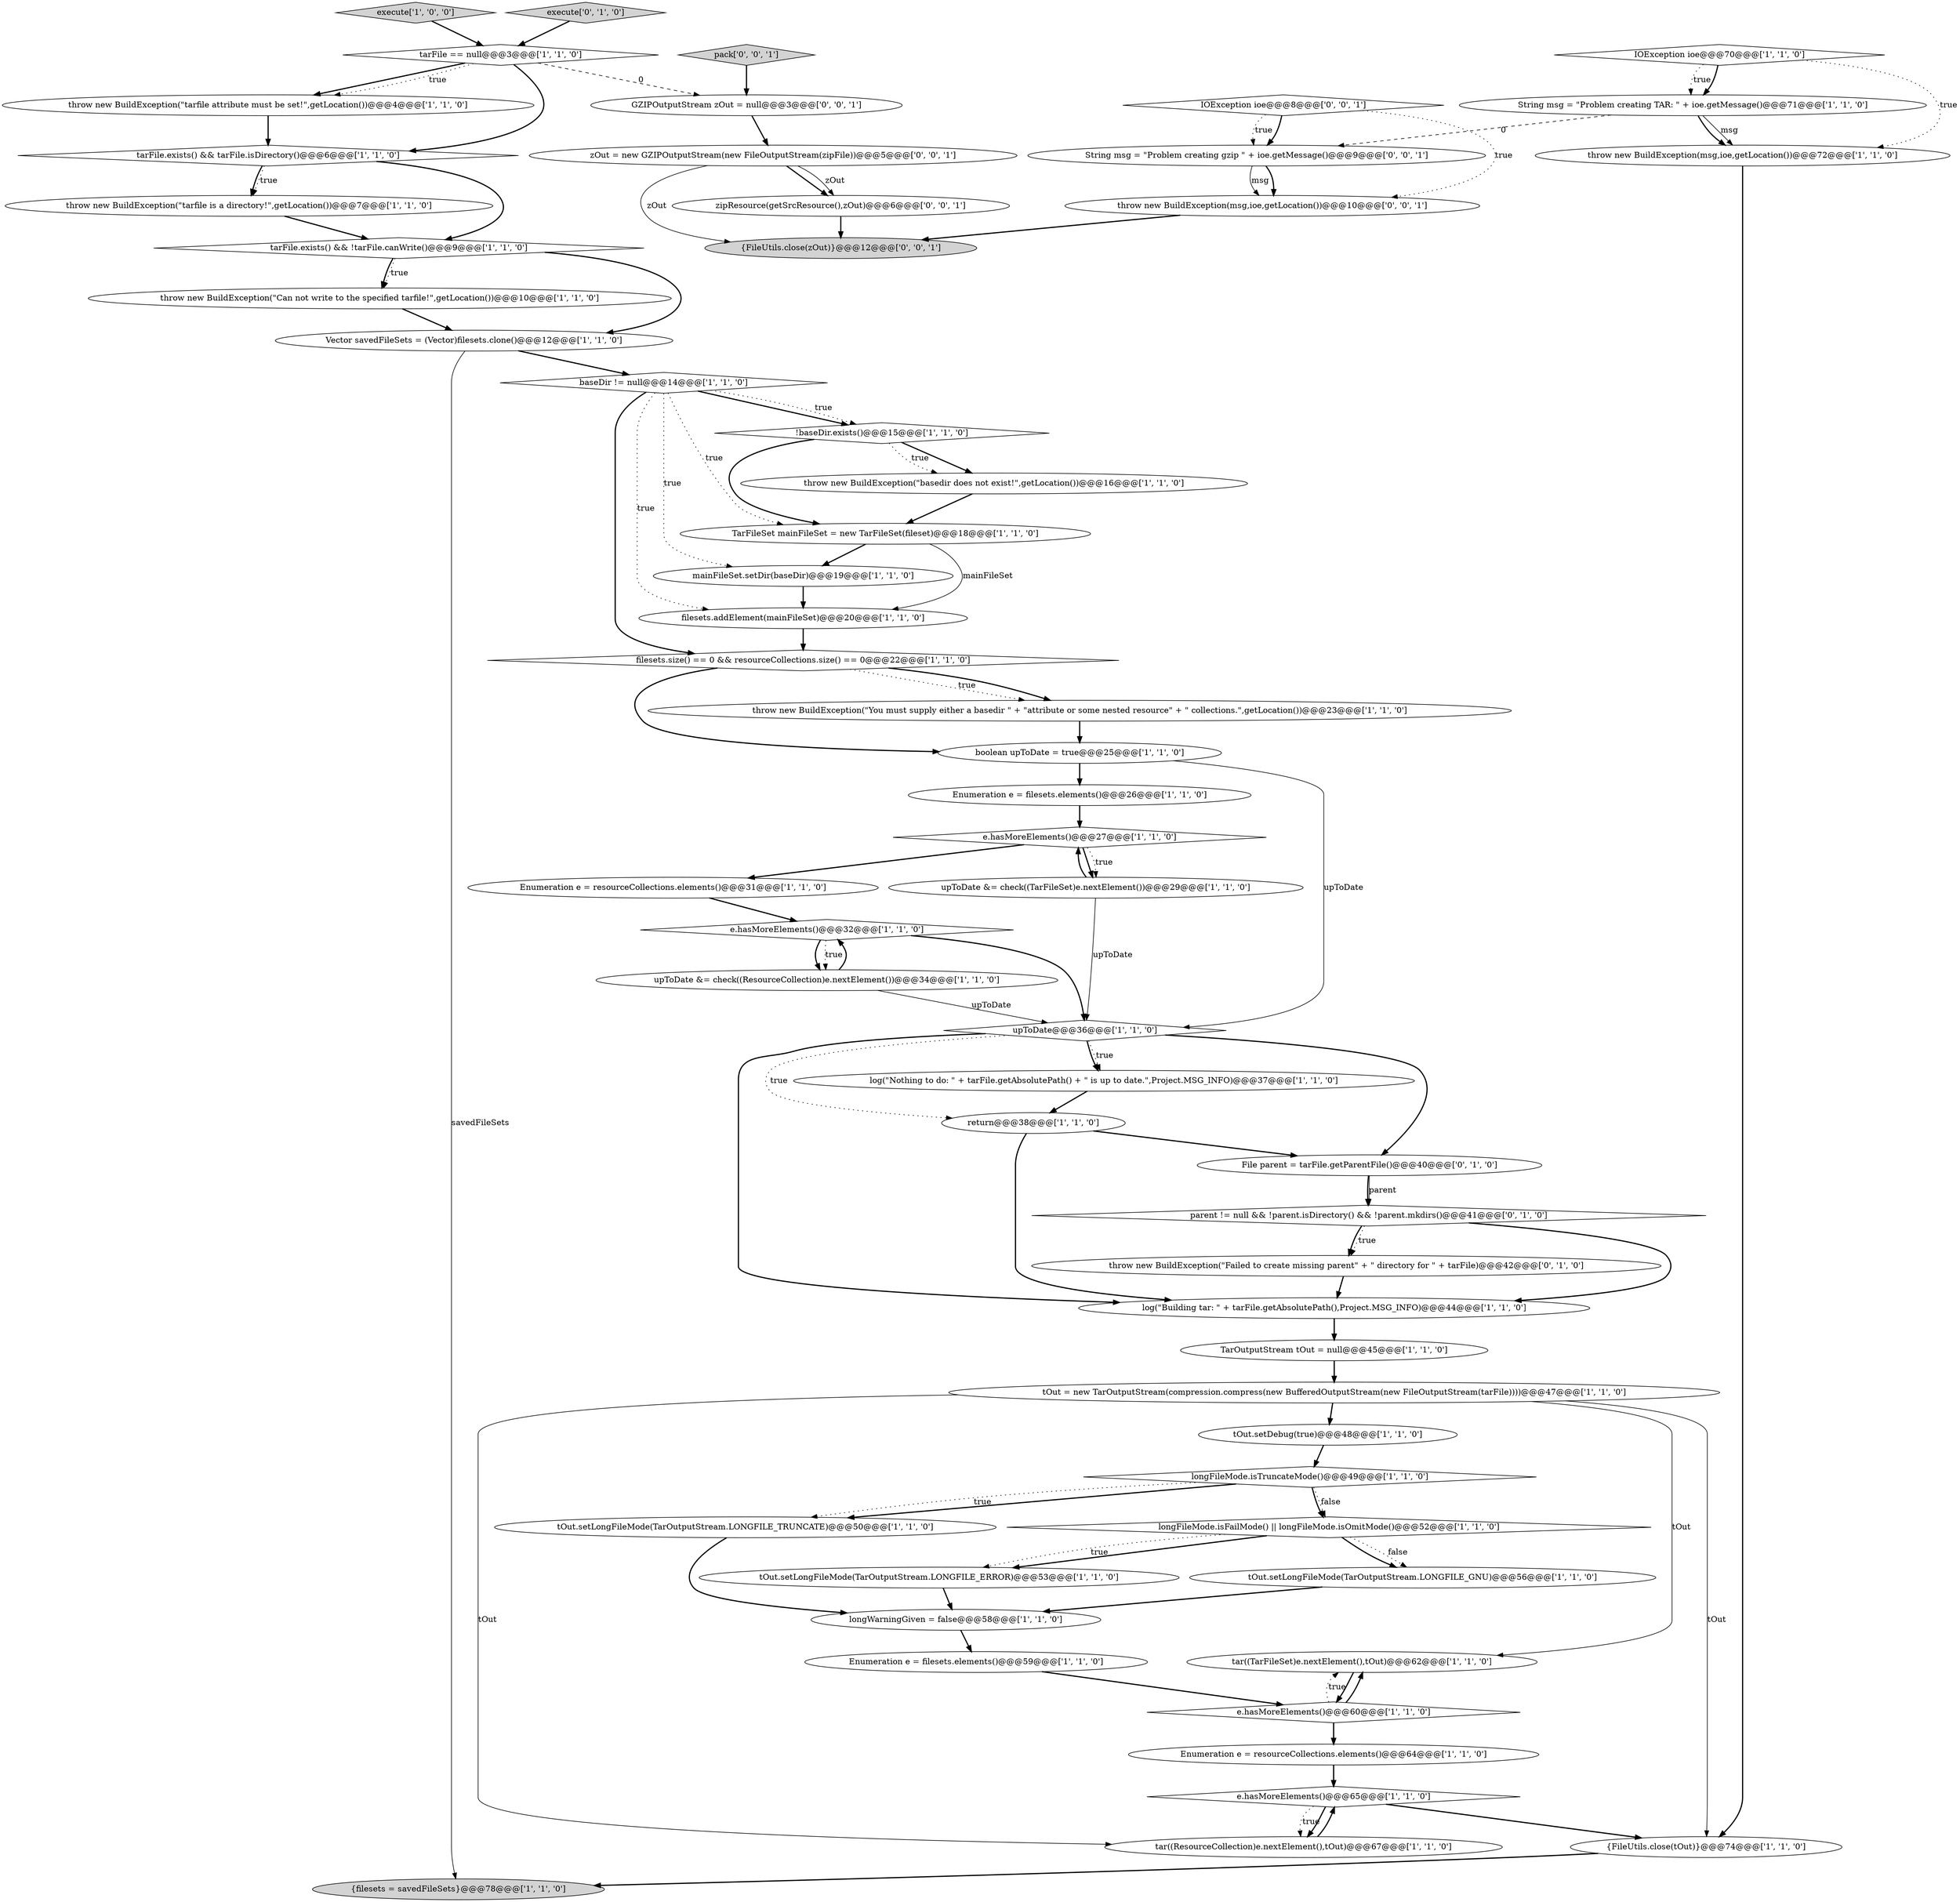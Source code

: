 digraph {
50 [style = filled, label = "throw new BuildException(\"Failed to create missing parent\" + \" directory for \" + tarFile)@@@42@@@['0', '1', '0']", fillcolor = white, shape = ellipse image = "AAA1AAABBB2BBB"];
20 [style = filled, label = "tar((TarFileSet)e.nextElement(),tOut)@@@62@@@['1', '1', '0']", fillcolor = white, shape = ellipse image = "AAA0AAABBB1BBB"];
17 [style = filled, label = "IOException ioe@@@70@@@['1', '1', '0']", fillcolor = white, shape = diamond image = "AAA0AAABBB1BBB"];
15 [style = filled, label = "{filesets = savedFileSets}@@@78@@@['1', '1', '0']", fillcolor = lightgray, shape = ellipse image = "AAA0AAABBB1BBB"];
46 [style = filled, label = "Vector savedFileSets = (Vector)filesets.clone()@@@12@@@['1', '1', '0']", fillcolor = white, shape = ellipse image = "AAA0AAABBB1BBB"];
48 [style = filled, label = "parent != null && !parent.isDirectory() && !parent.mkdirs()@@@41@@@['0', '1', '0']", fillcolor = white, shape = diamond image = "AAA1AAABBB2BBB"];
3 [style = filled, label = "log(\"Building tar: \" + tarFile.getAbsolutePath(),Project.MSG_INFO)@@@44@@@['1', '1', '0']", fillcolor = white, shape = ellipse image = "AAA0AAABBB1BBB"];
43 [style = filled, label = "Enumeration e = resourceCollections.elements()@@@64@@@['1', '1', '0']", fillcolor = white, shape = ellipse image = "AAA0AAABBB1BBB"];
30 [style = filled, label = "throw new BuildException(\"Can not write to the specified tarfile!\",getLocation())@@@10@@@['1', '1', '0']", fillcolor = white, shape = ellipse image = "AAA0AAABBB1BBB"];
12 [style = filled, label = "e.hasMoreElements()@@@60@@@['1', '1', '0']", fillcolor = white, shape = diamond image = "AAA0AAABBB1BBB"];
0 [style = filled, label = "throw new BuildException(\"tarfile is a directory!\",getLocation())@@@7@@@['1', '1', '0']", fillcolor = white, shape = ellipse image = "AAA0AAABBB1BBB"];
39 [style = filled, label = "tOut.setDebug(true)@@@48@@@['1', '1', '0']", fillcolor = white, shape = ellipse image = "AAA0AAABBB1BBB"];
35 [style = filled, label = "throw new BuildException(\"basedir does not exist!\",getLocation())@@@16@@@['1', '1', '0']", fillcolor = white, shape = ellipse image = "AAA0AAABBB1BBB"];
55 [style = filled, label = "String msg = \"Problem creating gzip \" + ioe.getMessage()@@@9@@@['0', '0', '1']", fillcolor = white, shape = ellipse image = "AAA0AAABBB3BBB"];
4 [style = filled, label = "tOut = new TarOutputStream(compression.compress(new BufferedOutputStream(new FileOutputStream(tarFile))))@@@47@@@['1', '1', '0']", fillcolor = white, shape = ellipse image = "AAA0AAABBB1BBB"];
9 [style = filled, label = "execute['1', '0', '0']", fillcolor = lightgray, shape = diamond image = "AAA0AAABBB1BBB"];
5 [style = filled, label = "tarFile == null@@@3@@@['1', '1', '0']", fillcolor = white, shape = diamond image = "AAA0AAABBB1BBB"];
42 [style = filled, label = "String msg = \"Problem creating TAR: \" + ioe.getMessage()@@@71@@@['1', '1', '0']", fillcolor = white, shape = ellipse image = "AAA0AAABBB1BBB"];
22 [style = filled, label = "longFileMode.isTruncateMode()@@@49@@@['1', '1', '0']", fillcolor = white, shape = diamond image = "AAA0AAABBB1BBB"];
6 [style = filled, label = "e.hasMoreElements()@@@27@@@['1', '1', '0']", fillcolor = white, shape = diamond image = "AAA0AAABBB1BBB"];
23 [style = filled, label = "TarOutputStream tOut = null@@@45@@@['1', '1', '0']", fillcolor = white, shape = ellipse image = "AAA0AAABBB1BBB"];
1 [style = filled, label = "longWarningGiven = false@@@58@@@['1', '1', '0']", fillcolor = white, shape = ellipse image = "AAA0AAABBB1BBB"];
40 [style = filled, label = "tOut.setLongFileMode(TarOutputStream.LONGFILE_TRUNCATE)@@@50@@@['1', '1', '0']", fillcolor = white, shape = ellipse image = "AAA0AAABBB1BBB"];
14 [style = filled, label = "throw new BuildException(msg,ioe,getLocation())@@@72@@@['1', '1', '0']", fillcolor = white, shape = ellipse image = "AAA0AAABBB1BBB"];
28 [style = filled, label = "throw new BuildException(\"tarfile attribute must be set!\",getLocation())@@@4@@@['1', '1', '0']", fillcolor = white, shape = ellipse image = "AAA0AAABBB1BBB"];
8 [style = filled, label = "tarFile.exists() && tarFile.isDirectory()@@@6@@@['1', '1', '0']", fillcolor = white, shape = diamond image = "AAA0AAABBB1BBB"];
24 [style = filled, label = "Enumeration e = resourceCollections.elements()@@@31@@@['1', '1', '0']", fillcolor = white, shape = ellipse image = "AAA0AAABBB1BBB"];
26 [style = filled, label = "tOut.setLongFileMode(TarOutputStream.LONGFILE_GNU)@@@56@@@['1', '1', '0']", fillcolor = white, shape = ellipse image = "AAA0AAABBB1BBB"];
34 [style = filled, label = "return@@@38@@@['1', '1', '0']", fillcolor = white, shape = ellipse image = "AAA0AAABBB1BBB"];
21 [style = filled, label = "tar((ResourceCollection)e.nextElement(),tOut)@@@67@@@['1', '1', '0']", fillcolor = white, shape = ellipse image = "AAA0AAABBB1BBB"];
38 [style = filled, label = "boolean upToDate = true@@@25@@@['1', '1', '0']", fillcolor = white, shape = ellipse image = "AAA0AAABBB1BBB"];
2 [style = filled, label = "filesets.addElement(mainFileSet)@@@20@@@['1', '1', '0']", fillcolor = white, shape = ellipse image = "AAA0AAABBB1BBB"];
7 [style = filled, label = "e.hasMoreElements()@@@32@@@['1', '1', '0']", fillcolor = white, shape = diamond image = "AAA0AAABBB1BBB"];
56 [style = filled, label = "IOException ioe@@@8@@@['0', '0', '1']", fillcolor = white, shape = diamond image = "AAA0AAABBB3BBB"];
32 [style = filled, label = "filesets.size() == 0 && resourceCollections.size() == 0@@@22@@@['1', '1', '0']", fillcolor = white, shape = diamond image = "AAA0AAABBB1BBB"];
52 [style = filled, label = "{FileUtils.close(zOut)}@@@12@@@['0', '0', '1']", fillcolor = lightgray, shape = ellipse image = "AAA0AAABBB3BBB"];
13 [style = filled, label = "e.hasMoreElements()@@@65@@@['1', '1', '0']", fillcolor = white, shape = diamond image = "AAA0AAABBB1BBB"];
16 [style = filled, label = "mainFileSet.setDir(baseDir)@@@19@@@['1', '1', '0']", fillcolor = white, shape = ellipse image = "AAA0AAABBB1BBB"];
33 [style = filled, label = "upToDate@@@36@@@['1', '1', '0']", fillcolor = white, shape = diamond image = "AAA0AAABBB1BBB"];
49 [style = filled, label = "execute['0', '1', '0']", fillcolor = lightgray, shape = diamond image = "AAA0AAABBB2BBB"];
54 [style = filled, label = "GZIPOutputStream zOut = null@@@3@@@['0', '0', '1']", fillcolor = white, shape = ellipse image = "AAA0AAABBB3BBB"];
58 [style = filled, label = "throw new BuildException(msg,ioe,getLocation())@@@10@@@['0', '0', '1']", fillcolor = white, shape = ellipse image = "AAA0AAABBB3BBB"];
18 [style = filled, label = "{FileUtils.close(tOut)}@@@74@@@['1', '1', '0']", fillcolor = white, shape = ellipse image = "AAA0AAABBB1BBB"];
25 [style = filled, label = "longFileMode.isFailMode() || longFileMode.isOmitMode()@@@52@@@['1', '1', '0']", fillcolor = white, shape = diamond image = "AAA0AAABBB1BBB"];
36 [style = filled, label = "TarFileSet mainFileSet = new TarFileSet(fileset)@@@18@@@['1', '1', '0']", fillcolor = white, shape = ellipse image = "AAA0AAABBB1BBB"];
10 [style = filled, label = "tarFile.exists() && !tarFile.canWrite()@@@9@@@['1', '1', '0']", fillcolor = white, shape = diamond image = "AAA0AAABBB1BBB"];
51 [style = filled, label = "zOut = new GZIPOutputStream(new FileOutputStream(zipFile))@@@5@@@['0', '0', '1']", fillcolor = white, shape = ellipse image = "AAA0AAABBB3BBB"];
57 [style = filled, label = "pack['0', '0', '1']", fillcolor = lightgray, shape = diamond image = "AAA0AAABBB3BBB"];
27 [style = filled, label = "!baseDir.exists()@@@15@@@['1', '1', '0']", fillcolor = white, shape = diamond image = "AAA0AAABBB1BBB"];
37 [style = filled, label = "upToDate &= check((ResourceCollection)e.nextElement())@@@34@@@['1', '1', '0']", fillcolor = white, shape = ellipse image = "AAA0AAABBB1BBB"];
53 [style = filled, label = "zipResource(getSrcResource(),zOut)@@@6@@@['0', '0', '1']", fillcolor = white, shape = ellipse image = "AAA0AAABBB3BBB"];
29 [style = filled, label = "Enumeration e = filesets.elements()@@@26@@@['1', '1', '0']", fillcolor = white, shape = ellipse image = "AAA0AAABBB1BBB"];
44 [style = filled, label = "throw new BuildException(\"You must supply either a basedir \" + \"attribute or some nested resource\" + \" collections.\",getLocation())@@@23@@@['1', '1', '0']", fillcolor = white, shape = ellipse image = "AAA0AAABBB1BBB"];
41 [style = filled, label = "tOut.setLongFileMode(TarOutputStream.LONGFILE_ERROR)@@@53@@@['1', '1', '0']", fillcolor = white, shape = ellipse image = "AAA0AAABBB1BBB"];
47 [style = filled, label = "File parent = tarFile.getParentFile()@@@40@@@['0', '1', '0']", fillcolor = white, shape = ellipse image = "AAA1AAABBB2BBB"];
11 [style = filled, label = "baseDir != null@@@14@@@['1', '1', '0']", fillcolor = white, shape = diamond image = "AAA0AAABBB1BBB"];
45 [style = filled, label = "Enumeration e = filesets.elements()@@@59@@@['1', '1', '0']", fillcolor = white, shape = ellipse image = "AAA0AAABBB1BBB"];
19 [style = filled, label = "upToDate &= check((TarFileSet)e.nextElement())@@@29@@@['1', '1', '0']", fillcolor = white, shape = ellipse image = "AAA0AAABBB1BBB"];
31 [style = filled, label = "log(\"Nothing to do: \" + tarFile.getAbsolutePath() + \" is up to date.\",Project.MSG_INFO)@@@37@@@['1', '1', '0']", fillcolor = white, shape = ellipse image = "AAA0AAABBB1BBB"];
42->14 [style = solid, label="msg"];
37->7 [style = bold, label=""];
36->2 [style = solid, label="mainFileSet"];
19->33 [style = solid, label="upToDate"];
19->6 [style = bold, label=""];
10->30 [style = bold, label=""];
55->58 [style = bold, label=""];
25->26 [style = bold, label=""];
4->18 [style = solid, label="tOut"];
6->19 [style = bold, label=""];
33->47 [style = bold, label=""];
33->31 [style = dotted, label="true"];
11->27 [style = bold, label=""];
3->23 [style = bold, label=""];
29->6 [style = bold, label=""];
5->54 [style = dashed, label="0"];
46->15 [style = solid, label="savedFileSets"];
7->37 [style = bold, label=""];
22->40 [style = bold, label=""];
51->52 [style = solid, label="zOut"];
39->22 [style = bold, label=""];
25->41 [style = bold, label=""];
54->51 [style = bold, label=""];
5->28 [style = bold, label=""];
23->4 [style = bold, label=""];
31->34 [style = bold, label=""];
45->12 [style = bold, label=""];
41->1 [style = bold, label=""];
17->42 [style = dotted, label="true"];
55->58 [style = solid, label="msg"];
4->20 [style = solid, label="tOut"];
40->1 [style = bold, label=""];
36->16 [style = bold, label=""];
32->38 [style = bold, label=""];
33->31 [style = bold, label=""];
24->7 [style = bold, label=""];
37->33 [style = solid, label="upToDate"];
48->50 [style = bold, label=""];
28->8 [style = bold, label=""];
56->55 [style = bold, label=""];
42->55 [style = dashed, label="0"];
11->32 [style = bold, label=""];
4->21 [style = solid, label="tOut"];
11->36 [style = dotted, label="true"];
11->16 [style = dotted, label="true"];
16->2 [style = bold, label=""];
11->27 [style = dotted, label="true"];
25->26 [style = dotted, label="false"];
22->25 [style = bold, label=""];
26->1 [style = bold, label=""];
2->32 [style = bold, label=""];
35->36 [style = bold, label=""];
12->20 [style = bold, label=""];
50->3 [style = bold, label=""];
20->12 [style = bold, label=""];
8->10 [style = bold, label=""];
5->28 [style = dotted, label="true"];
8->0 [style = dotted, label="true"];
21->13 [style = bold, label=""];
18->15 [style = bold, label=""];
48->50 [style = dotted, label="true"];
11->2 [style = dotted, label="true"];
17->14 [style = dotted, label="true"];
5->8 [style = bold, label=""];
22->40 [style = dotted, label="true"];
7->33 [style = bold, label=""];
30->46 [style = bold, label=""];
8->0 [style = bold, label=""];
6->19 [style = dotted, label="true"];
22->25 [style = dotted, label="false"];
43->13 [style = bold, label=""];
6->24 [style = bold, label=""];
46->11 [style = bold, label=""];
47->48 [style = bold, label=""];
1->45 [style = bold, label=""];
7->37 [style = dotted, label="true"];
33->34 [style = dotted, label="true"];
32->44 [style = dotted, label="true"];
42->14 [style = bold, label=""];
9->5 [style = bold, label=""];
10->46 [style = bold, label=""];
13->21 [style = dotted, label="true"];
34->47 [style = bold, label=""];
49->5 [style = bold, label=""];
56->58 [style = dotted, label="true"];
14->18 [style = bold, label=""];
38->29 [style = bold, label=""];
4->39 [style = bold, label=""];
57->54 [style = bold, label=""];
47->48 [style = solid, label="parent"];
51->53 [style = bold, label=""];
10->30 [style = dotted, label="true"];
34->3 [style = bold, label=""];
12->20 [style = dotted, label="true"];
13->18 [style = bold, label=""];
27->35 [style = bold, label=""];
27->35 [style = dotted, label="true"];
0->10 [style = bold, label=""];
44->38 [style = bold, label=""];
51->53 [style = solid, label="zOut"];
27->36 [style = bold, label=""];
58->52 [style = bold, label=""];
33->3 [style = bold, label=""];
56->55 [style = dotted, label="true"];
25->41 [style = dotted, label="true"];
17->42 [style = bold, label=""];
32->44 [style = bold, label=""];
12->43 [style = bold, label=""];
48->3 [style = bold, label=""];
38->33 [style = solid, label="upToDate"];
13->21 [style = bold, label=""];
53->52 [style = bold, label=""];
}
